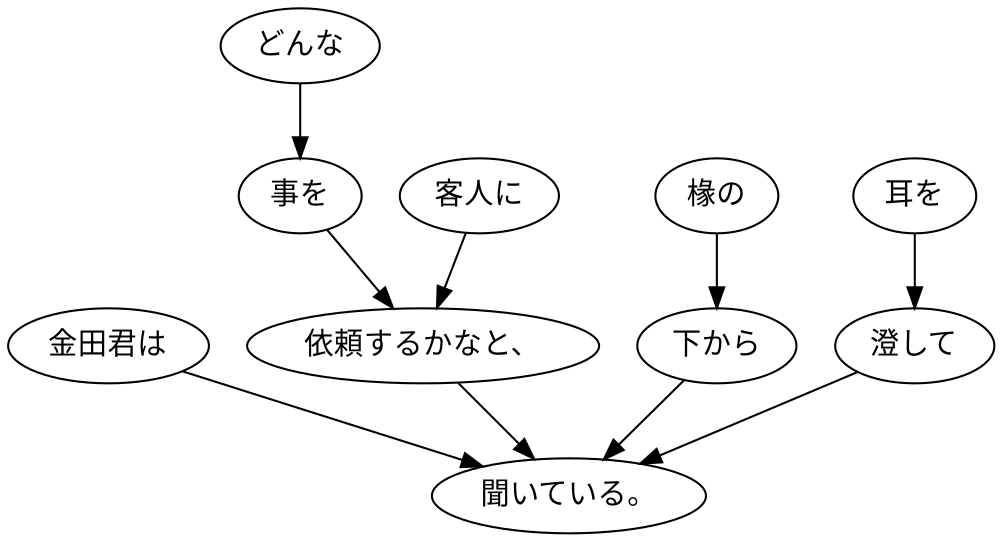 digraph graph2149 {
	node0 [label="金田君は"];
	node1 [label="どんな"];
	node2 [label="事を"];
	node3 [label="客人に"];
	node4 [label="依頼するかなと、"];
	node5 [label="椽の"];
	node6 [label="下から"];
	node7 [label="耳を"];
	node8 [label="澄して"];
	node9 [label="聞いている。"];
	node0 -> node9;
	node1 -> node2;
	node2 -> node4;
	node3 -> node4;
	node4 -> node9;
	node5 -> node6;
	node6 -> node9;
	node7 -> node8;
	node8 -> node9;
}
